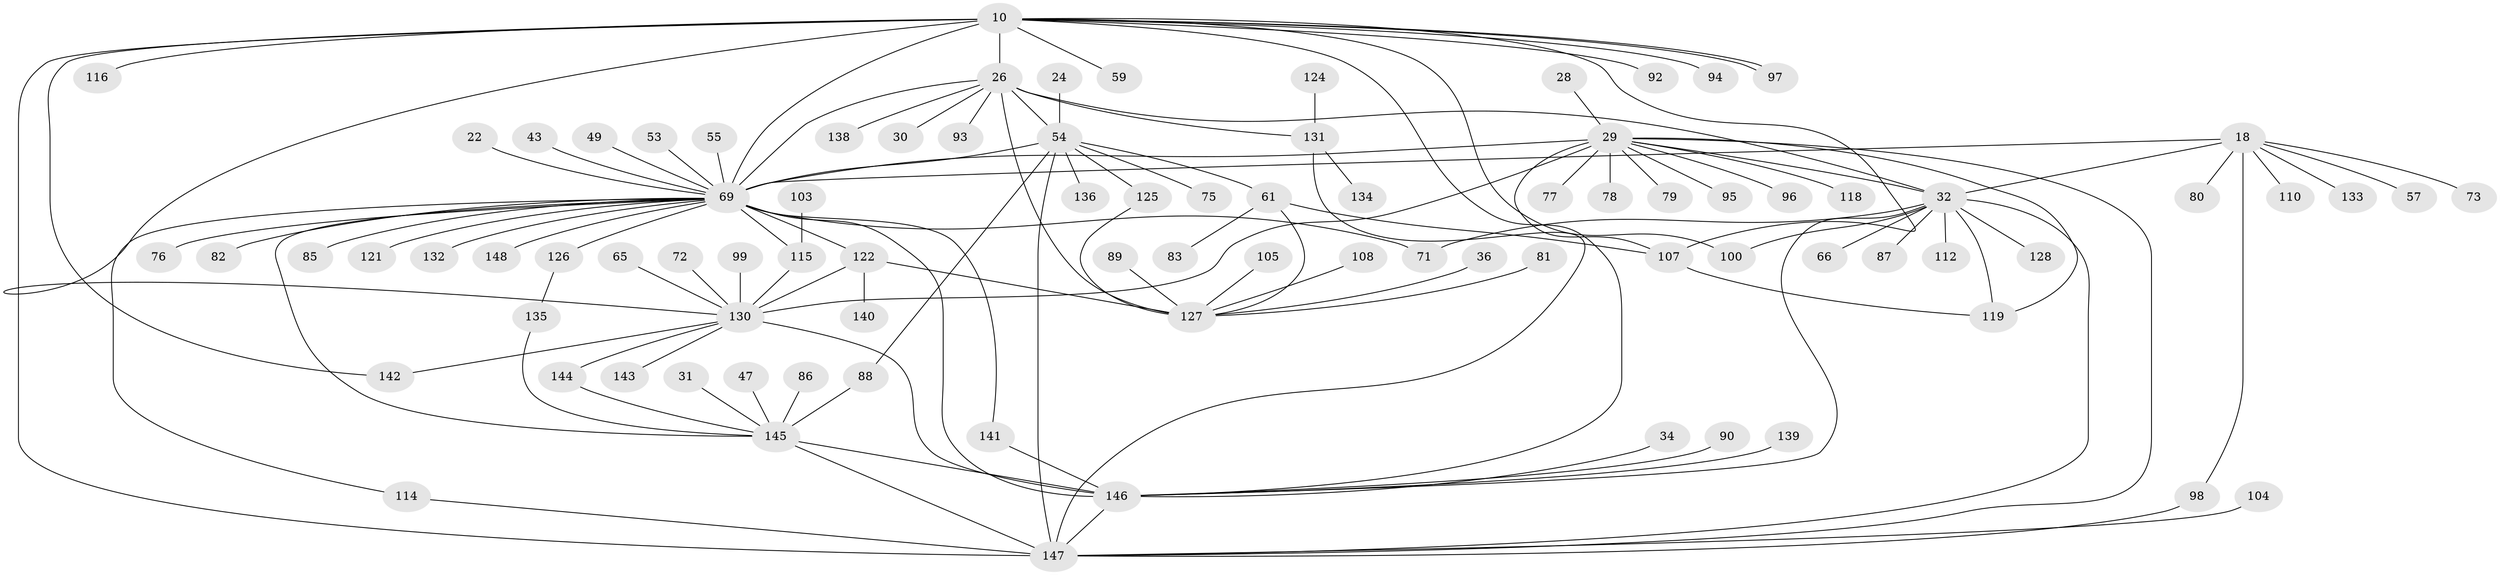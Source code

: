 // original degree distribution, {3: 0.1891891891891892, 6: 0.02027027027027027, 16: 0.013513513513513514, 4: 0.0472972972972973, 18: 0.006756756756756757, 11: 0.006756756756756757, 9: 0.02027027027027027, 8: 0.02027027027027027, 7: 0.02702702702702703, 12: 0.006756756756756757, 17: 0.006756756756756757, 2: 0.17567567567567569, 5: 0.006756756756756757, 1: 0.44594594594594594, 10: 0.006756756756756757}
// Generated by graph-tools (version 1.1) at 2025/51/03/04/25 21:51:42]
// undirected, 88 vertices, 121 edges
graph export_dot {
graph [start="1"]
  node [color=gray90,style=filled];
  10 [super="+6"];
  18;
  22;
  24;
  26 [super="+7"];
  28;
  29 [super="+19"];
  30;
  31;
  32 [super="+11"];
  34;
  36;
  43;
  47;
  49;
  53;
  54 [super="+17"];
  55;
  57;
  59;
  61 [super="+23"];
  65;
  66;
  69 [super="+12+58+50"];
  71 [super="+45"];
  72;
  73;
  75;
  76;
  77;
  78 [super="+46"];
  79;
  80;
  81;
  82;
  83;
  85;
  86;
  87;
  88 [super="+48"];
  89;
  90;
  92;
  93 [super="+16"];
  94;
  95;
  96;
  97;
  98 [super="+33"];
  99;
  100;
  103;
  104;
  105;
  107 [super="+84"];
  108;
  110;
  112;
  114 [super="+67"];
  115 [super="+4"];
  116;
  118;
  119 [super="+68"];
  121 [super="+44"];
  122 [super="+101"];
  124;
  125 [super="+120"];
  126 [super="+102"];
  127 [super="+8"];
  128;
  130 [super="+63+3"];
  131 [super="+111"];
  132;
  133;
  134;
  135;
  136;
  138;
  139;
  140;
  141;
  142 [super="+109"];
  143;
  144 [super="+113"];
  145 [super="+129+15"];
  146 [super="+117+91+137"];
  147 [super="+64+123+40"];
  148;
  10 -- 26 [weight=2];
  10 -- 97;
  10 -- 97;
  10 -- 142;
  10 -- 92;
  10 -- 94;
  10 -- 100;
  10 -- 116;
  10 -- 59;
  10 -- 146 [weight=3];
  10 -- 69 [weight=2];
  10 -- 107;
  10 -- 130 [weight=3];
  10 -- 147 [weight=3];
  18 -- 32;
  18 -- 57;
  18 -- 73;
  18 -- 80;
  18 -- 110;
  18 -- 133;
  18 -- 69 [weight=2];
  18 -- 98;
  22 -- 69;
  24 -- 54;
  26 -- 32;
  26 -- 69;
  26 -- 138;
  26 -- 30;
  26 -- 127 [weight=2];
  26 -- 54;
  26 -- 131;
  26 -- 93;
  28 -- 29;
  29 -- 32 [weight=2];
  29 -- 95;
  29 -- 96;
  29 -- 118;
  29 -- 119;
  29 -- 69 [weight=3];
  29 -- 77;
  29 -- 79;
  29 -- 107;
  29 -- 130 [weight=2];
  29 -- 147;
  29 -- 78;
  31 -- 145;
  32 -- 66;
  32 -- 87;
  32 -- 100 [weight=2];
  32 -- 128;
  32 -- 112;
  32 -- 119 [weight=2];
  32 -- 146;
  32 -- 71;
  32 -- 147;
  34 -- 146;
  36 -- 127;
  43 -- 69;
  47 -- 145;
  49 -- 69;
  53 -- 69;
  54 -- 61 [weight=2];
  54 -- 75;
  54 -- 88;
  54 -- 69 [weight=2];
  54 -- 136;
  54 -- 147;
  54 -- 125;
  55 -- 69;
  61 -- 83;
  61 -- 107 [weight=2];
  61 -- 127;
  65 -- 130;
  69 -- 132;
  69 -- 115 [weight=2];
  69 -- 146 [weight=3];
  69 -- 121 [weight=2];
  69 -- 71;
  69 -- 76;
  69 -- 141;
  69 -- 82;
  69 -- 148;
  69 -- 85;
  69 -- 114;
  69 -- 126;
  69 -- 145 [weight=4];
  69 -- 122;
  72 -- 130;
  81 -- 127;
  86 -- 145;
  88 -- 145 [weight=2];
  89 -- 127;
  90 -- 146;
  98 -- 147;
  99 -- 130;
  103 -- 115;
  104 -- 147;
  105 -- 127;
  107 -- 119;
  108 -- 127;
  114 -- 147;
  115 -- 130 [weight=2];
  122 -- 130;
  122 -- 140;
  122 -- 127;
  124 -- 131;
  125 -- 127;
  126 -- 135;
  130 -- 146 [weight=3];
  130 -- 143;
  130 -- 144;
  130 -- 142;
  131 -- 134;
  131 -- 147;
  135 -- 145;
  139 -- 146;
  141 -- 146 [weight=2];
  144 -- 145;
  145 -- 146 [weight=4];
  145 -- 147;
  146 -- 147;
}
